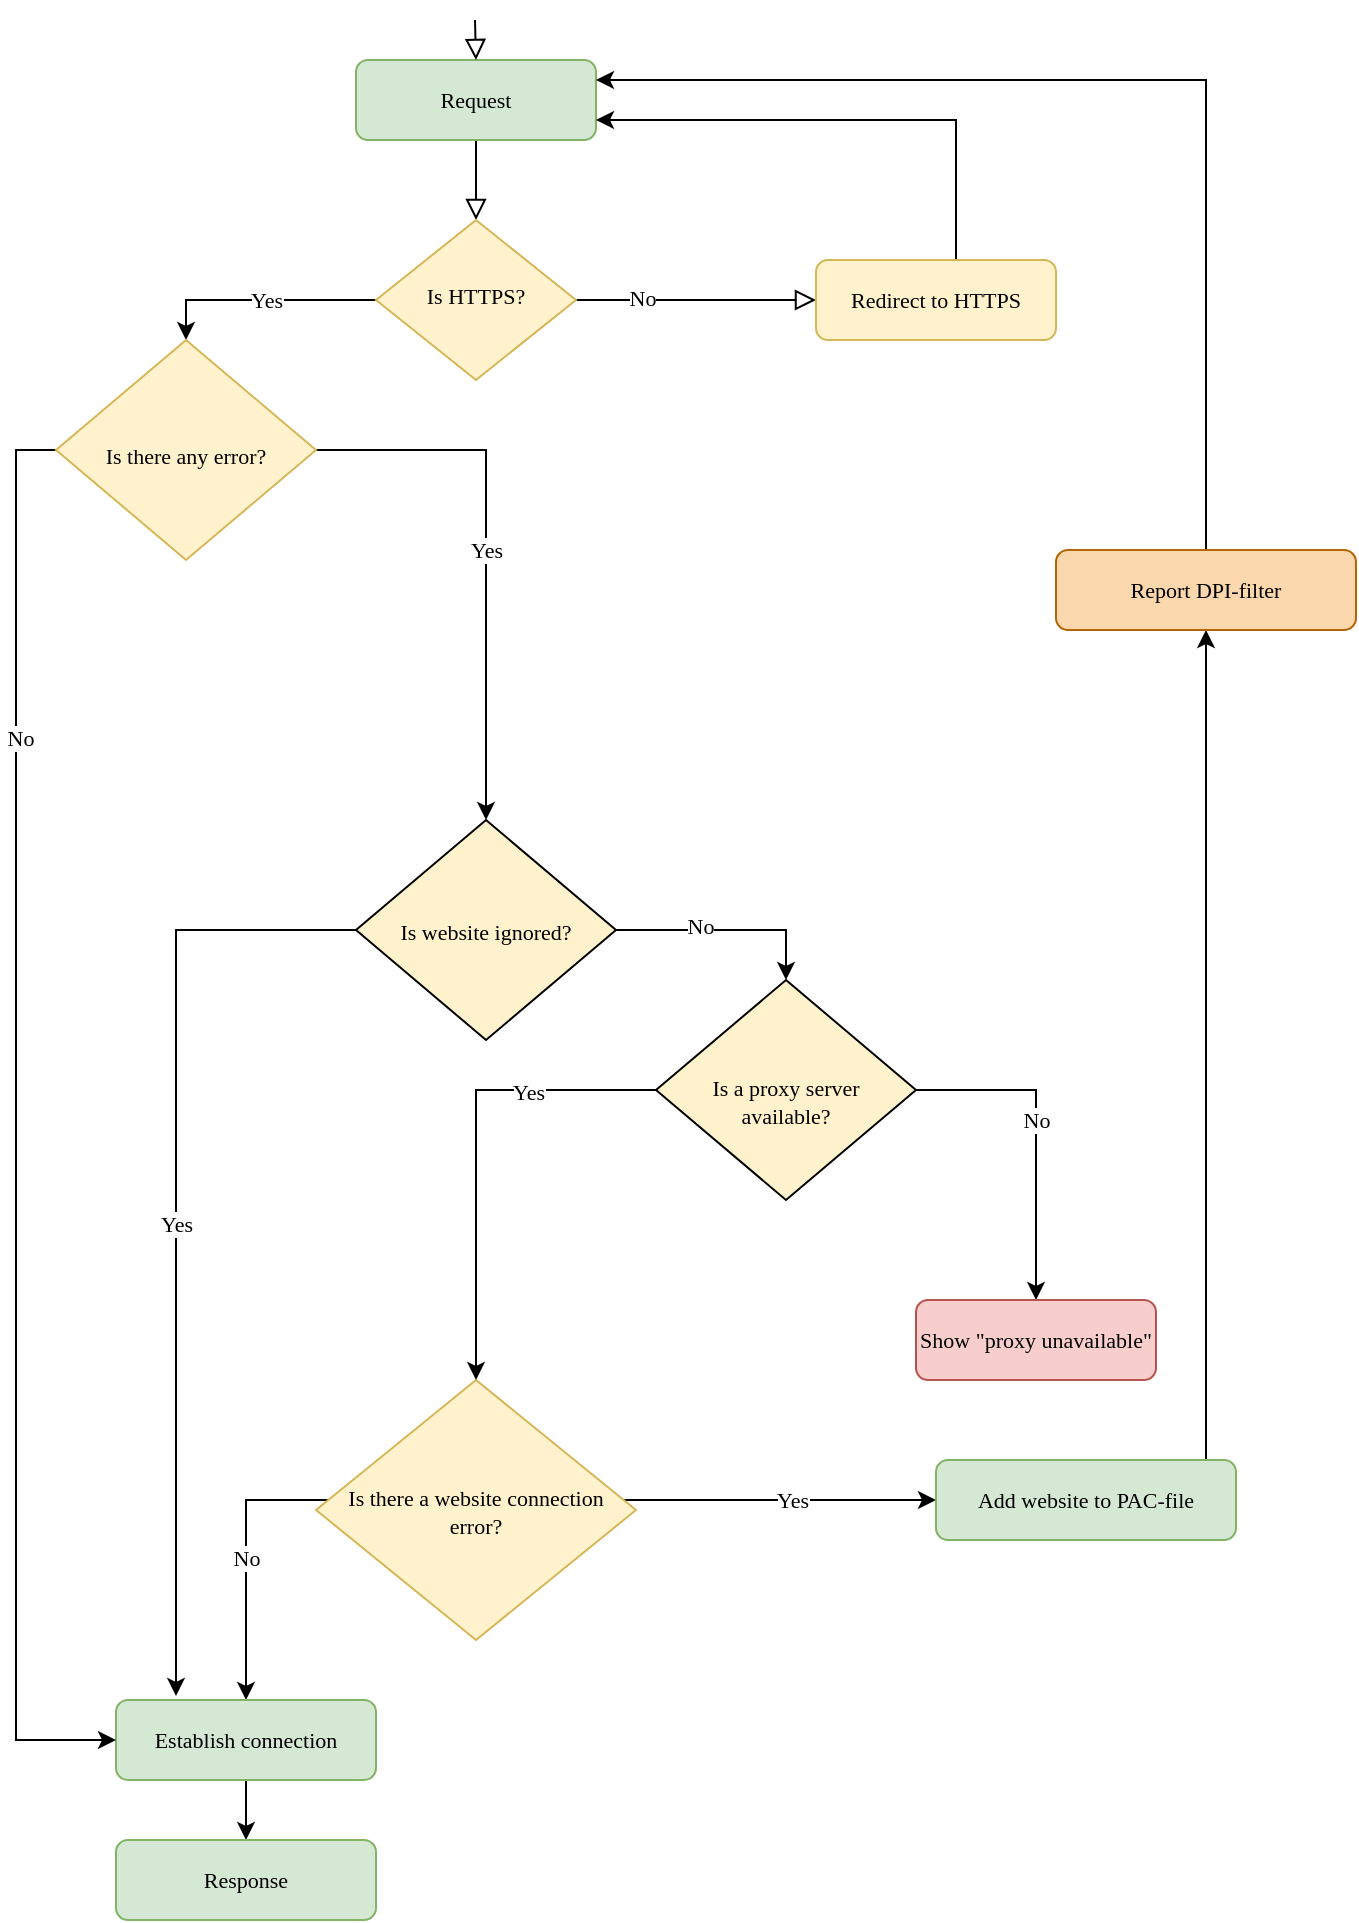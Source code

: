<mxfile version="15.9.4" type="device"><diagram id="C5RBs43oDa-KdzZeNtuy" name="Page-1"><mxGraphModel dx="1963" dy="739" grid="1" gridSize="10" guides="1" tooltips="1" connect="1" arrows="1" fold="1" page="1" pageScale="1" pageWidth="827" pageHeight="1169" math="0" shadow="0"><root><mxCell id="WIyWlLk6GJQsqaUBKTNV-0"/><mxCell id="WIyWlLk6GJQsqaUBKTNV-1" parent="WIyWlLk6GJQsqaUBKTNV-0"/><mxCell id="WIyWlLk6GJQsqaUBKTNV-2" value="" style="rounded=0;html=1;jettySize=auto;orthogonalLoop=1;fontSize=11;endArrow=block;endFill=0;endSize=8;strokeWidth=1;shadow=0;labelBackgroundColor=none;edgeStyle=orthogonalEdgeStyle;fontFamily=Fira Code;fontSource=https%3A%2F%2Ffonts.googleapis.com%2Fcss%3Ffamily%3DFira%2BCode;" parent="WIyWlLk6GJQsqaUBKTNV-1" source="WIyWlLk6GJQsqaUBKTNV-3" target="WIyWlLk6GJQsqaUBKTNV-6" edge="1"><mxGeometry relative="1" as="geometry"/></mxCell><mxCell id="WIyWlLk6GJQsqaUBKTNV-3" value="Request" style="rounded=1;whiteSpace=wrap;html=1;fontSize=11;glass=0;strokeWidth=1;shadow=0;fillColor=#d5e8d4;strokeColor=#82b366;fontFamily=Fira Code;fontSource=https%3A%2F%2Ffonts.googleapis.com%2Fcss%3Ffamily%3DFira%2BCode;" parent="WIyWlLk6GJQsqaUBKTNV-1" vertex="1"><mxGeometry x="160" y="40" width="120" height="40" as="geometry"/></mxCell><mxCell id="WIyWlLk6GJQsqaUBKTNV-5" value="" style="edgeStyle=orthogonalEdgeStyle;rounded=0;html=1;jettySize=auto;orthogonalLoop=1;fontSize=11;endArrow=block;endFill=0;endSize=8;strokeWidth=1;shadow=0;labelBackgroundColor=none;verticalAlign=middle;fontFamily=Fira Code;fontSource=https%3A%2F%2Ffonts.googleapis.com%2Fcss%3Ffamily%3DFira%2BCode;" parent="WIyWlLk6GJQsqaUBKTNV-1" source="WIyWlLk6GJQsqaUBKTNV-6" target="WIyWlLk6GJQsqaUBKTNV-7" edge="1"><mxGeometry y="10" relative="1" as="geometry"><mxPoint as="offset"/></mxGeometry></mxCell><mxCell id="nDRggQEb_rMoAtJkMvb_-16" value="No" style="edgeLabel;html=1;align=center;verticalAlign=middle;resizable=0;points=[];fontColor=default;fontFamily=Fira Code;fontSource=https%3A%2F%2Ffonts.googleapis.com%2Fcss%3Ffamily%3DFira%2BCode;fontSize=11;" parent="WIyWlLk6GJQsqaUBKTNV-5" vertex="1" connectable="0"><mxGeometry x="-0.45" y="1" relative="1" as="geometry"><mxPoint as="offset"/></mxGeometry></mxCell><mxCell id="nDRggQEb_rMoAtJkMvb_-17" style="edgeStyle=orthogonalEdgeStyle;rounded=0;orthogonalLoop=1;jettySize=auto;html=1;entryX=0.5;entryY=0;entryDx=0;entryDy=0;labelBorderColor=none;fontColor=default;fontFamily=Fira Code;fontSource=https%3A%2F%2Ffonts.googleapis.com%2Fcss%3Ffamily%3DFira%2BCode;fontSize=11;" parent="WIyWlLk6GJQsqaUBKTNV-1" source="WIyWlLk6GJQsqaUBKTNV-6" target="S7HrAzVAwv38Zr7bQuvW-7" edge="1"><mxGeometry relative="1" as="geometry"/></mxCell><mxCell id="nDRggQEb_rMoAtJkMvb_-18" value="Yes" style="edgeLabel;html=1;align=center;verticalAlign=middle;resizable=0;points=[];fontColor=default;fontFamily=Fira Code;fontSource=https%3A%2F%2Ffonts.googleapis.com%2Fcss%3Ffamily%3DFira%2BCode;fontSize=11;" parent="nDRggQEb_rMoAtJkMvb_-17" vertex="1" connectable="0"><mxGeometry x="-0.04" relative="1" as="geometry"><mxPoint as="offset"/></mxGeometry></mxCell><mxCell id="WIyWlLk6GJQsqaUBKTNV-6" value="Is HTTPS?" style="rhombus;whiteSpace=wrap;html=1;shadow=0;fontFamily=Fira Code;fontSize=11;align=center;strokeWidth=1;spacing=6;spacingTop=-4;fillColor=#fff2cc;strokeColor=#d6b656;gradientColor=none;fontSource=https%3A%2F%2Ffonts.googleapis.com%2Fcss%3Ffamily%3DFira%2BCode;" parent="WIyWlLk6GJQsqaUBKTNV-1" vertex="1"><mxGeometry x="170" y="120" width="100" height="80" as="geometry"/></mxCell><mxCell id="S7HrAzVAwv38Zr7bQuvW-27" style="edgeStyle=orthogonalEdgeStyle;rounded=0;orthogonalLoop=1;jettySize=auto;html=1;entryX=1;entryY=0.75;entryDx=0;entryDy=0;fontSize=11;fontFamily=Fira Code;fontSource=https%3A%2F%2Ffonts.googleapis.com%2Fcss%3Ffamily%3DFira%2BCode;" edge="1" parent="WIyWlLk6GJQsqaUBKTNV-1" source="WIyWlLk6GJQsqaUBKTNV-7" target="WIyWlLk6GJQsqaUBKTNV-3"><mxGeometry relative="1" as="geometry"><Array as="points"><mxPoint x="460" y="70"/></Array></mxGeometry></mxCell><mxCell id="WIyWlLk6GJQsqaUBKTNV-7" value="Redirect to HTTPS" style="rounded=1;whiteSpace=wrap;html=1;fontSize=11;glass=0;strokeWidth=1;shadow=0;fillColor=#fff2cc;strokeColor=#d6b656;fontFamily=Fira Code;fontSource=https%3A%2F%2Ffonts.googleapis.com%2Fcss%3Ffamily%3DFira%2BCode;" parent="WIyWlLk6GJQsqaUBKTNV-1" vertex="1"><mxGeometry x="390" y="140" width="120" height="40" as="geometry"/></mxCell><mxCell id="nDRggQEb_rMoAtJkMvb_-14" style="edgeStyle=orthogonalEdgeStyle;rounded=0;orthogonalLoop=1;jettySize=auto;html=1;entryX=0;entryY=0.5;entryDx=0;entryDy=0;labelBorderColor=none;fontColor=default;fontFamily=Fira Code;fontSource=https%3A%2F%2Ffonts.googleapis.com%2Fcss%3Ffamily%3DFira%2BCode;fontSize=11;" parent="WIyWlLk6GJQsqaUBKTNV-1" source="WIyWlLk6GJQsqaUBKTNV-10" target="nDRggQEb_rMoAtJkMvb_-7" edge="1"><mxGeometry relative="1" as="geometry"><mxPoint x="370" y="360" as="targetPoint"/><Array as="points"><mxPoint x="400" y="760"/><mxPoint x="400" y="760"/></Array></mxGeometry></mxCell><mxCell id="nDRggQEb_rMoAtJkMvb_-15" value="Yes" style="edgeLabel;html=1;align=center;verticalAlign=middle;resizable=0;points=[];fontColor=default;fontFamily=Fira Code;fontSource=https%3A%2F%2Ffonts.googleapis.com%2Fcss%3Ffamily%3DFira%2BCode;fontSize=11;" parent="nDRggQEb_rMoAtJkMvb_-14" vertex="1" connectable="0"><mxGeometry x="0.075" relative="1" as="geometry"><mxPoint as="offset"/></mxGeometry></mxCell><mxCell id="nDRggQEb_rMoAtJkMvb_-19" value="No" style="edgeStyle=orthogonalEdgeStyle;rounded=0;orthogonalLoop=1;jettySize=auto;html=1;entryX=0.5;entryY=0;entryDx=0;entryDy=0;labelBorderColor=none;fontColor=default;fontFamily=Fira Code;fontSource=https%3A%2F%2Ffonts.googleapis.com%2Fcss%3Ffamily%3DFira%2BCode;fontSize=11;" parent="WIyWlLk6GJQsqaUBKTNV-1" source="WIyWlLk6GJQsqaUBKTNV-10" target="WIyWlLk6GJQsqaUBKTNV-11" edge="1"><mxGeometry relative="1" as="geometry"><Array as="points"><mxPoint x="105" y="760"/></Array></mxGeometry></mxCell><mxCell id="WIyWlLk6GJQsqaUBKTNV-10" value="Is there a website connection error?" style="rhombus;whiteSpace=wrap;html=1;shadow=0;fontFamily=Fira Code;fontSize=11;align=center;strokeWidth=1;spacing=6;spacingTop=-4;fillColor=#fff2cc;strokeColor=#d6b656;spacingBottom=-5;fontSource=https%3A%2F%2Ffonts.googleapis.com%2Fcss%3Ffamily%3DFira%2BCode;" parent="WIyWlLk6GJQsqaUBKTNV-1" vertex="1"><mxGeometry x="140" y="700" width="160" height="130" as="geometry"/></mxCell><mxCell id="S7HrAzVAwv38Zr7bQuvW-42" style="edgeStyle=orthogonalEdgeStyle;rounded=0;orthogonalLoop=1;jettySize=auto;html=1;entryX=0.5;entryY=0;entryDx=0;entryDy=0;fontFamily=Fira Code;fontSource=https%3A%2F%2Ffonts.googleapis.com%2Fcss%3Ffamily%3DFira%2BCode;fontSize=11;" edge="1" parent="WIyWlLk6GJQsqaUBKTNV-1" source="WIyWlLk6GJQsqaUBKTNV-11" target="nDRggQEb_rMoAtJkMvb_-3"><mxGeometry relative="1" as="geometry"/></mxCell><mxCell id="WIyWlLk6GJQsqaUBKTNV-11" value="Establish connection" style="rounded=1;whiteSpace=wrap;html=1;fontSize=11;glass=0;strokeWidth=1;shadow=0;fillColor=#d5e8d4;strokeColor=#82b366;fontFamily=Fira Code;fontSource=https%3A%2F%2Ffonts.googleapis.com%2Fcss%3Ffamily%3DFira%2BCode;" parent="WIyWlLk6GJQsqaUBKTNV-1" vertex="1"><mxGeometry x="40" y="860" width="130" height="40" as="geometry"/></mxCell><mxCell id="nDRggQEb_rMoAtJkMvb_-3" value="Response" style="rounded=1;whiteSpace=wrap;html=1;fontSize=11;glass=0;strokeWidth=1;shadow=0;fillColor=#d5e8d4;strokeColor=#82b366;fontFamily=Fira Code;fontSource=https%3A%2F%2Ffonts.googleapis.com%2Fcss%3Ffamily%3DFira%2BCode;" parent="WIyWlLk6GJQsqaUBKTNV-1" vertex="1"><mxGeometry x="40" y="930" width="130" height="40" as="geometry"/></mxCell><mxCell id="S7HrAzVAwv38Zr7bQuvW-1" style="edgeStyle=orthogonalEdgeStyle;rounded=0;orthogonalLoop=1;jettySize=auto;html=1;fontFamily=Fira Code;fontSource=https%3A%2F%2Ffonts.googleapis.com%2Fcss%3Ffamily%3DFira%2BCode;fontSize=11;" edge="1" parent="WIyWlLk6GJQsqaUBKTNV-1" source="nDRggQEb_rMoAtJkMvb_-7" target="S7HrAzVAwv38Zr7bQuvW-0"><mxGeometry relative="1" as="geometry"><Array as="points"><mxPoint x="585" y="620"/></Array></mxGeometry></mxCell><mxCell id="nDRggQEb_rMoAtJkMvb_-7" value="Add website to PAC-file" style="rounded=1;whiteSpace=wrap;html=1;fontSize=11;glass=0;strokeWidth=1;shadow=0;fillColor=#d5e8d4;strokeColor=#82b366;fontFamily=Fira Code;fontSource=https%3A%2F%2Ffonts.googleapis.com%2Fcss%3Ffamily%3DFira%2BCode;" parent="WIyWlLk6GJQsqaUBKTNV-1" vertex="1"><mxGeometry x="450" y="740" width="150" height="40" as="geometry"/></mxCell><mxCell id="S7HrAzVAwv38Zr7bQuvW-28" style="edgeStyle=orthogonalEdgeStyle;rounded=0;orthogonalLoop=1;jettySize=auto;html=1;entryX=1;entryY=0.25;entryDx=0;entryDy=0;fontSize=11;fontFamily=Fira Code;fontSource=https%3A%2F%2Ffonts.googleapis.com%2Fcss%3Ffamily%3DFira%2BCode;" edge="1" parent="WIyWlLk6GJQsqaUBKTNV-1" source="S7HrAzVAwv38Zr7bQuvW-0" target="WIyWlLk6GJQsqaUBKTNV-3"><mxGeometry relative="1" as="geometry"><Array as="points"><mxPoint x="585" y="50"/></Array></mxGeometry></mxCell><mxCell id="S7HrAzVAwv38Zr7bQuvW-0" value="Report DPI-filter" style="rounded=1;whiteSpace=wrap;html=1;fontSize=11;glass=0;strokeWidth=1;shadow=0;fillColor=#fad7ac;strokeColor=#b46504;fontFamily=Fira Code;fontSource=https%3A%2F%2Ffonts.googleapis.com%2Fcss%3Ffamily%3DFira%2BCode;" vertex="1" parent="WIyWlLk6GJQsqaUBKTNV-1"><mxGeometry x="510" y="285" width="150" height="40" as="geometry"/></mxCell><mxCell id="S7HrAzVAwv38Zr7bQuvW-10" style="edgeStyle=orthogonalEdgeStyle;rounded=0;orthogonalLoop=1;jettySize=auto;html=1;fontSize=11;entryX=0;entryY=0.5;entryDx=0;entryDy=0;exitX=0;exitY=0.5;exitDx=0;exitDy=0;fontFamily=Fira Code;fontSource=https%3A%2F%2Ffonts.googleapis.com%2Fcss%3Ffamily%3DFira%2BCode;" edge="1" parent="WIyWlLk6GJQsqaUBKTNV-1" source="S7HrAzVAwv38Zr7bQuvW-7" target="WIyWlLk6GJQsqaUBKTNV-11"><mxGeometry relative="1" as="geometry"><mxPoint x="50" y="660" as="targetPoint"/></mxGeometry></mxCell><mxCell id="S7HrAzVAwv38Zr7bQuvW-11" value="&lt;div style=&quot;font-size: 11px;&quot;&gt;No&lt;/div&gt;" style="edgeLabel;html=1;align=center;verticalAlign=middle;resizable=0;points=[];fontSize=11;fontFamily=Fira Code;fontSource=https%3A%2F%2Ffonts.googleapis.com%2Fcss%3Ffamily%3DFira%2BCode;" vertex="1" connectable="0" parent="S7HrAzVAwv38Zr7bQuvW-10"><mxGeometry x="-0.541" y="2" relative="1" as="geometry"><mxPoint as="offset"/></mxGeometry></mxCell><mxCell id="S7HrAzVAwv38Zr7bQuvW-13" value="Yes" style="edgeStyle=orthogonalEdgeStyle;rounded=0;orthogonalLoop=1;jettySize=auto;html=1;fontSize=11;entryX=0.5;entryY=0;entryDx=0;entryDy=0;fontFamily=Fira Code;fontSource=https%3A%2F%2Ffonts.googleapis.com%2Fcss%3Ffamily%3DFira%2BCode;" edge="1" parent="WIyWlLk6GJQsqaUBKTNV-1" source="S7HrAzVAwv38Zr7bQuvW-7" target="S7HrAzVAwv38Zr7bQuvW-37"><mxGeometry relative="1" as="geometry"><mxPoint x="380" y="410" as="targetPoint"/></mxGeometry></mxCell><mxCell id="S7HrAzVAwv38Zr7bQuvW-7" value="&lt;div style=&quot;font-size: 11px;&quot;&gt;Is there any error?&lt;/div&gt;" style="rhombus;whiteSpace=wrap;html=1;shadow=0;fontFamily=Fira Code;fontSize=11;align=center;strokeWidth=1;spacing=6;spacingTop=-4;fillColor=#fff2cc;strokeColor=#d6b656;fontSource=https%3A%2F%2Ffonts.googleapis.com%2Fcss%3Ffamily%3DFira%2BCode;spacingBottom=-10;" vertex="1" parent="WIyWlLk6GJQsqaUBKTNV-1"><mxGeometry x="10" y="180" width="130" height="110" as="geometry"/></mxCell><mxCell id="S7HrAzVAwv38Zr7bQuvW-25" style="edgeStyle=orthogonalEdgeStyle;rounded=0;orthogonalLoop=1;jettySize=auto;html=1;entryX=0.5;entryY=0;entryDx=0;entryDy=0;fontSize=11;fontFamily=Fira Code;fontSource=https%3A%2F%2Ffonts.googleapis.com%2Fcss%3Ffamily%3DFira%2BCode;" edge="1" parent="WIyWlLk6GJQsqaUBKTNV-1" source="S7HrAzVAwv38Zr7bQuvW-19" target="WIyWlLk6GJQsqaUBKTNV-10"><mxGeometry relative="1" as="geometry"><Array as="points"><mxPoint x="220" y="555"/></Array></mxGeometry></mxCell><mxCell id="S7HrAzVAwv38Zr7bQuvW-30" value="Yes" style="edgeLabel;html=1;align=center;verticalAlign=middle;resizable=0;points=[];fontSize=11;spacingLeft=-3;fontFamily=Fira Code;fontSource=https%3A%2F%2Ffonts.googleapis.com%2Fcss%3Ffamily%3DFira%2BCode;" vertex="1" connectable="0" parent="S7HrAzVAwv38Zr7bQuvW-25"><mxGeometry x="-0.467" y="1" relative="1" as="geometry"><mxPoint as="offset"/></mxGeometry></mxCell><mxCell id="S7HrAzVAwv38Zr7bQuvW-33" style="edgeStyle=orthogonalEdgeStyle;rounded=0;orthogonalLoop=1;jettySize=auto;html=1;entryX=0.5;entryY=0;entryDx=0;entryDy=0;fontSize=11;fontFamily=Fira Code;fontSource=https%3A%2F%2Ffonts.googleapis.com%2Fcss%3Ffamily%3DFira%2BCode;" edge="1" parent="WIyWlLk6GJQsqaUBKTNV-1" source="S7HrAzVAwv38Zr7bQuvW-19" target="S7HrAzVAwv38Zr7bQuvW-21"><mxGeometry relative="1" as="geometry"><Array as="points"><mxPoint x="500" y="555"/></Array></mxGeometry></mxCell><mxCell id="S7HrAzVAwv38Zr7bQuvW-34" value="&lt;div style=&quot;font-size: 11px;&quot;&gt;No&lt;/div&gt;" style="edgeLabel;html=1;align=center;verticalAlign=middle;resizable=0;points=[];fontSize=11;fontFamily=Fira Code;fontSource=https%3A%2F%2Ffonts.googleapis.com%2Fcss%3Ffamily%3DFira%2BCode;" vertex="1" connectable="0" parent="S7HrAzVAwv38Zr7bQuvW-33"><mxGeometry x="-0.1" relative="1" as="geometry"><mxPoint as="offset"/></mxGeometry></mxCell><mxCell id="S7HrAzVAwv38Zr7bQuvW-19" value="&lt;div style=&quot;font-size: 11px;&quot;&gt;Is a proxy server available?&lt;/div&gt;" style="rhombus;whiteSpace=wrap;html=1;shadow=0;fontFamily=Fira Code;fontSize=11;align=center;strokeWidth=1;spacing=6;spacingTop=6;fillColor=#fff2cc;strokeColor=default;sketch=0;verticalAlign=middle;fontSource=https%3A%2F%2Ffonts.googleapis.com%2Fcss%3Ffamily%3DFira%2BCode;spacingBottom=-5;" vertex="1" parent="WIyWlLk6GJQsqaUBKTNV-1"><mxGeometry x="310" y="500" width="130" height="110" as="geometry"/></mxCell><mxCell id="S7HrAzVAwv38Zr7bQuvW-21" value="Show &quot;proxy unavailable&quot;" style="rounded=1;whiteSpace=wrap;html=1;fontSize=11;glass=0;strokeWidth=1;shadow=0;fillColor=#f8cecc;strokeColor=#b85450;fontFamily=Fira Code;fontSource=https%3A%2F%2Ffonts.googleapis.com%2Fcss%3Ffamily%3DFira%2BCode;" vertex="1" parent="WIyWlLk6GJQsqaUBKTNV-1"><mxGeometry x="440" y="660" width="120" height="40" as="geometry"/></mxCell><mxCell id="S7HrAzVAwv38Zr7bQuvW-29" value="" style="rounded=0;html=1;jettySize=auto;orthogonalLoop=1;fontSize=11;endArrow=block;endFill=0;endSize=8;strokeWidth=1;shadow=0;labelBackgroundColor=none;edgeStyle=orthogonalEdgeStyle;entryX=0.5;entryY=0;entryDx=0;entryDy=0;fontFamily=Fira Code;fontSource=https%3A%2F%2Ffonts.googleapis.com%2Fcss%3Ffamily%3DFira%2BCode;" edge="1" parent="WIyWlLk6GJQsqaUBKTNV-1" target="WIyWlLk6GJQsqaUBKTNV-3"><mxGeometry relative="1" as="geometry"><mxPoint x="219.5" y="20" as="sourcePoint"/><mxPoint x="219.5" y="30" as="targetPoint"/></mxGeometry></mxCell><mxCell id="S7HrAzVAwv38Zr7bQuvW-39" style="edgeStyle=orthogonalEdgeStyle;rounded=0;orthogonalLoop=1;jettySize=auto;html=1;entryX=0.5;entryY=0;entryDx=0;entryDy=0;fontSize=11;fontFamily=Fira Code;fontSource=https%3A%2F%2Ffonts.googleapis.com%2Fcss%3Ffamily%3DFira%2BCode;" edge="1" parent="WIyWlLk6GJQsqaUBKTNV-1" source="S7HrAzVAwv38Zr7bQuvW-37" target="S7HrAzVAwv38Zr7bQuvW-19"><mxGeometry relative="1" as="geometry"/></mxCell><mxCell id="S7HrAzVAwv38Zr7bQuvW-40" value="No" style="edgeLabel;html=1;align=center;verticalAlign=middle;resizable=0;points=[];fontSize=11;fontFamily=Fira Code;fontSource=https%3A%2F%2Ffonts.googleapis.com%2Fcss%3Ffamily%3DFira%2BCode;" vertex="1" connectable="0" parent="S7HrAzVAwv38Zr7bQuvW-39"><mxGeometry x="-0.24" y="2" relative="1" as="geometry"><mxPoint as="offset"/></mxGeometry></mxCell><mxCell id="S7HrAzVAwv38Zr7bQuvW-41" value="Yes" style="edgeStyle=orthogonalEdgeStyle;rounded=0;orthogonalLoop=1;jettySize=auto;html=1;exitX=0;exitY=0.5;exitDx=0;exitDy=0;fontSize=11;fontFamily=Fira Code;fontSource=https%3A%2F%2Ffonts.googleapis.com%2Fcss%3Ffamily%3DFira%2BCode;" edge="1" parent="WIyWlLk6GJQsqaUBKTNV-1" source="S7HrAzVAwv38Zr7bQuvW-37"><mxGeometry relative="1" as="geometry"><mxPoint x="70" y="858" as="targetPoint"/><Array as="points"><mxPoint x="70" y="475"/><mxPoint x="70" y="858"/></Array></mxGeometry></mxCell><mxCell id="S7HrAzVAwv38Zr7bQuvW-37" value="Is website ignored?" style="rhombus;whiteSpace=wrap;html=1;shadow=0;fontFamily=Fira Code;fontSize=11;align=center;strokeWidth=1;spacing=6;spacingTop=1;fillColor=#fff2cc;strokeColor=default;sketch=0;verticalAlign=middle;fontSource=https%3A%2F%2Ffonts.googleapis.com%2Fcss%3Ffamily%3DFira%2BCode;" vertex="1" parent="WIyWlLk6GJQsqaUBKTNV-1"><mxGeometry x="160" y="420" width="130" height="110" as="geometry"/></mxCell></root></mxGraphModel></diagram></mxfile>